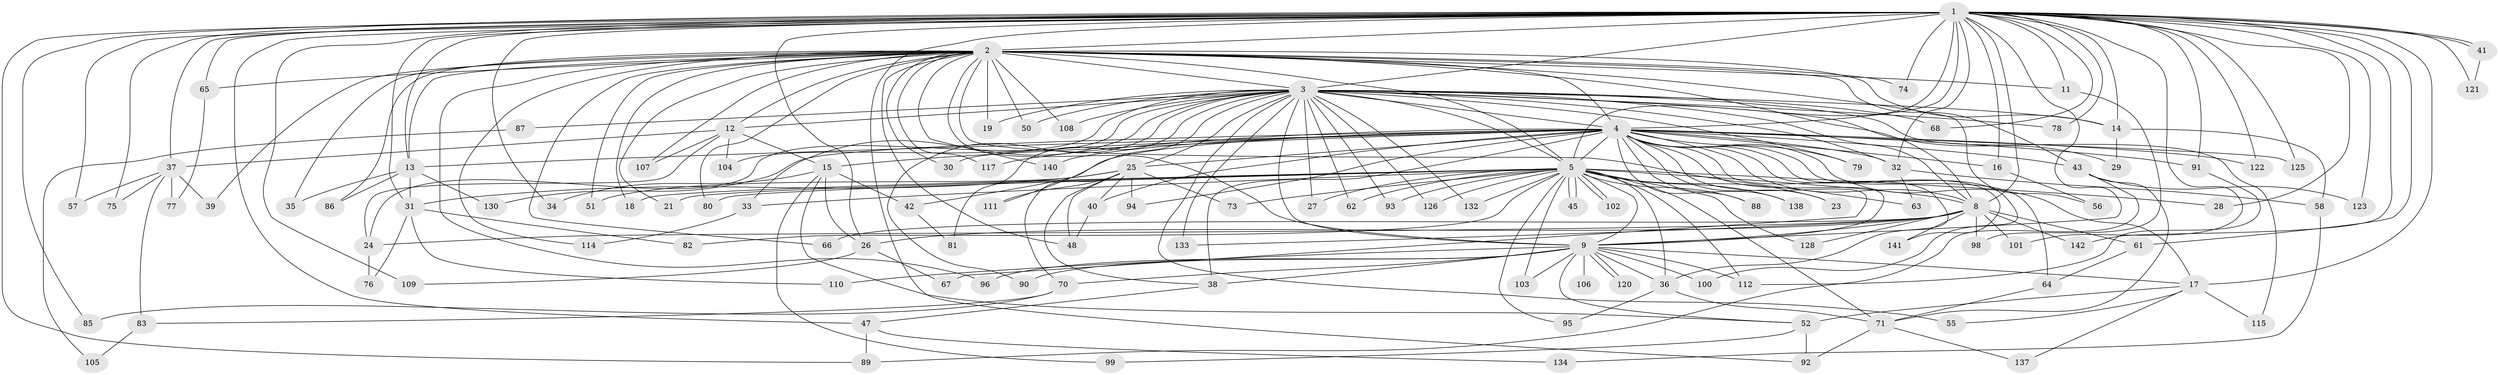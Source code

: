 // Generated by graph-tools (version 1.1) at 2025/51/02/27/25 19:51:52]
// undirected, 115 vertices, 251 edges
graph export_dot {
graph [start="1"]
  node [color=gray90,style=filled];
  1 [super="+119"];
  2 [super="+10"];
  3 [super="+6"];
  4 [super="+7"];
  5 [super="+20"];
  8 [super="+49"];
  9 [super="+46"];
  11;
  12 [super="+22"];
  13;
  14 [super="+97"];
  15 [super="+59"];
  16;
  17 [super="+113"];
  18;
  19;
  21;
  23;
  24 [super="+72"];
  25 [super="+131"];
  26 [super="+84"];
  27;
  28;
  29;
  30;
  31 [super="+44"];
  32 [super="+54"];
  33;
  34;
  35;
  36 [super="+127"];
  37;
  38 [super="+136"];
  39;
  40;
  41 [super="+60"];
  42;
  43 [super="+53"];
  45;
  47;
  48 [super="+69"];
  50;
  51;
  52;
  55;
  56;
  57;
  58;
  61;
  62;
  63;
  64 [super="+135"];
  65;
  66;
  67;
  68;
  70;
  71 [super="+118"];
  73;
  74;
  75;
  76;
  77;
  78;
  79;
  80;
  81;
  82;
  83;
  85;
  86;
  87;
  88;
  89 [super="+124"];
  90;
  91 [super="+129"];
  92 [super="+116"];
  93;
  94;
  95;
  96;
  98;
  99;
  100;
  101;
  102;
  103;
  104;
  105;
  106;
  107;
  108;
  109 [super="+139"];
  110;
  111;
  112;
  114;
  115;
  117;
  120;
  121;
  122;
  123;
  125;
  126;
  128;
  130;
  132;
  133;
  134;
  137;
  138;
  140;
  141;
  142;
  1 -- 2 [weight=2];
  1 -- 3 [weight=2];
  1 -- 4 [weight=2];
  1 -- 5;
  1 -- 8;
  1 -- 9;
  1 -- 11;
  1 -- 16;
  1 -- 17;
  1 -- 26;
  1 -- 28;
  1 -- 31;
  1 -- 32;
  1 -- 34;
  1 -- 37;
  1 -- 41 [weight=2];
  1 -- 41;
  1 -- 47;
  1 -- 57;
  1 -- 61;
  1 -- 65;
  1 -- 68;
  1 -- 74;
  1 -- 75;
  1 -- 78;
  1 -- 85;
  1 -- 89;
  1 -- 91;
  1 -- 92;
  1 -- 101;
  1 -- 109 [weight=2];
  1 -- 121;
  1 -- 122;
  1 -- 123;
  1 -- 125;
  1 -- 142;
  1 -- 13;
  1 -- 14;
  2 -- 3 [weight=4];
  2 -- 4 [weight=4];
  2 -- 5 [weight=2];
  2 -- 8 [weight=2];
  2 -- 9 [weight=2];
  2 -- 11;
  2 -- 12 [weight=2];
  2 -- 13;
  2 -- 14;
  2 -- 39;
  2 -- 48;
  2 -- 51;
  2 -- 63;
  2 -- 65;
  2 -- 80;
  2 -- 86;
  2 -- 96;
  2 -- 107;
  2 -- 43 [weight=2];
  2 -- 66;
  2 -- 74;
  2 -- 140;
  2 -- 18;
  2 -- 19;
  2 -- 21;
  2 -- 30;
  2 -- 35;
  2 -- 108;
  2 -- 50;
  2 -- 114;
  2 -- 117;
  2 -- 56;
  3 -- 4 [weight=4];
  3 -- 5 [weight=2];
  3 -- 8 [weight=2];
  3 -- 9 [weight=3];
  3 -- 12;
  3 -- 14;
  3 -- 27;
  3 -- 29;
  3 -- 33;
  3 -- 55;
  3 -- 68;
  3 -- 78;
  3 -- 79;
  3 -- 81;
  3 -- 87 [weight=2];
  3 -- 90;
  3 -- 104;
  3 -- 115;
  3 -- 126;
  3 -- 132;
  3 -- 133;
  3 -- 19;
  3 -- 24;
  3 -- 25;
  3 -- 93;
  3 -- 32;
  3 -- 108;
  3 -- 111;
  3 -- 50;
  3 -- 62;
  4 -- 5 [weight=3];
  4 -- 8 [weight=2];
  4 -- 9 [weight=2];
  4 -- 16;
  4 -- 25;
  4 -- 30;
  4 -- 38 [weight=2];
  4 -- 42;
  4 -- 64;
  4 -- 67;
  4 -- 138;
  4 -- 140;
  4 -- 141;
  4 -- 130;
  4 -- 13;
  4 -- 15;
  4 -- 79;
  4 -- 17;
  4 -- 23;
  4 -- 88;
  4 -- 91;
  4 -- 94;
  4 -- 36;
  4 -- 100;
  4 -- 40;
  4 -- 43;
  4 -- 117;
  4 -- 122;
  4 -- 125;
  4 -- 32;
  5 -- 8 [weight=2];
  5 -- 9;
  5 -- 18;
  5 -- 21;
  5 -- 23;
  5 -- 27;
  5 -- 28;
  5 -- 33;
  5 -- 36;
  5 -- 45;
  5 -- 45;
  5 -- 62;
  5 -- 71;
  5 -- 73;
  5 -- 80;
  5 -- 82;
  5 -- 88;
  5 -- 93;
  5 -- 95;
  5 -- 102;
  5 -- 102;
  5 -- 103;
  5 -- 112;
  5 -- 126;
  5 -- 128;
  5 -- 138;
  5 -- 132;
  8 -- 9;
  8 -- 24;
  8 -- 61;
  8 -- 98;
  8 -- 128;
  8 -- 141;
  8 -- 142;
  8 -- 66;
  8 -- 101;
  8 -- 133;
  8 -- 26;
  9 -- 38;
  9 -- 52;
  9 -- 70;
  9 -- 90;
  9 -- 96;
  9 -- 100;
  9 -- 103;
  9 -- 106 [weight=2];
  9 -- 110;
  9 -- 112;
  9 -- 120;
  9 -- 120;
  9 -- 36;
  9 -- 17;
  11 -- 98;
  12 -- 15;
  12 -- 37;
  12 -- 104;
  12 -- 107;
  12 -- 24;
  13 -- 31;
  13 -- 35;
  13 -- 86;
  13 -- 130;
  14 -- 29;
  14 -- 58;
  15 -- 26;
  15 -- 34;
  15 -- 42;
  15 -- 99;
  15 -- 52;
  16 -- 56;
  17 -- 52;
  17 -- 55;
  17 -- 115;
  17 -- 137;
  24 -- 76;
  25 -- 40;
  25 -- 51;
  25 -- 70;
  25 -- 73;
  25 -- 94;
  25 -- 111;
  25 -- 38;
  25 -- 31;
  25 -- 48;
  26 -- 67;
  26 -- 109;
  31 -- 76;
  31 -- 82;
  31 -- 110;
  32 -- 58;
  32 -- 63;
  33 -- 114;
  36 -- 71;
  36 -- 95;
  37 -- 39;
  37 -- 57;
  37 -- 75;
  37 -- 77;
  37 -- 83;
  38 -- 47;
  40 -- 48;
  41 -- 121;
  42 -- 81;
  43 -- 123;
  43 -- 89;
  43 -- 71;
  47 -- 134;
  47 -- 89;
  52 -- 99;
  52 -- 92;
  58 -- 134;
  61 -- 64;
  64 -- 71;
  65 -- 77;
  70 -- 83;
  70 -- 85;
  71 -- 92;
  71 -- 137;
  83 -- 105;
  87 -- 105;
  91 -- 112;
}
